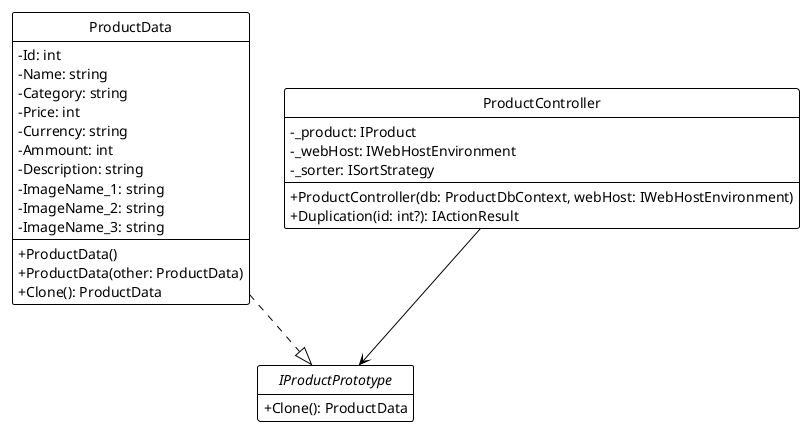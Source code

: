 @startuml
!theme plain
hide circle
hide empty members
skinparam classAttributeIconSize 0

class ProductData {
    - Id: int
    - Name: string
    - Category: string
    - Price: int
    - Currency: string
    - Ammount: int
    - Description: string
    - ImageName_1: string
    - ImageName_2: string
    - ImageName_3: string
    --
    + ProductData()
    + ProductData(other: ProductData)
    + Clone(): ProductData
}

interface IProductPrototype {
    + Clone(): ProductData
}

class ProductController {
    - _product: IProduct
    - _webHost: IWebHostEnvironment
    - _sorter: ISortStrategy
    --
    + ProductController(db: ProductDbContext, webHost: IWebHostEnvironment)
    + Duplication(id: int?): IActionResult
}

ProductData ..|> IProductPrototype
ProductController --> IProductPrototype

@enduml

